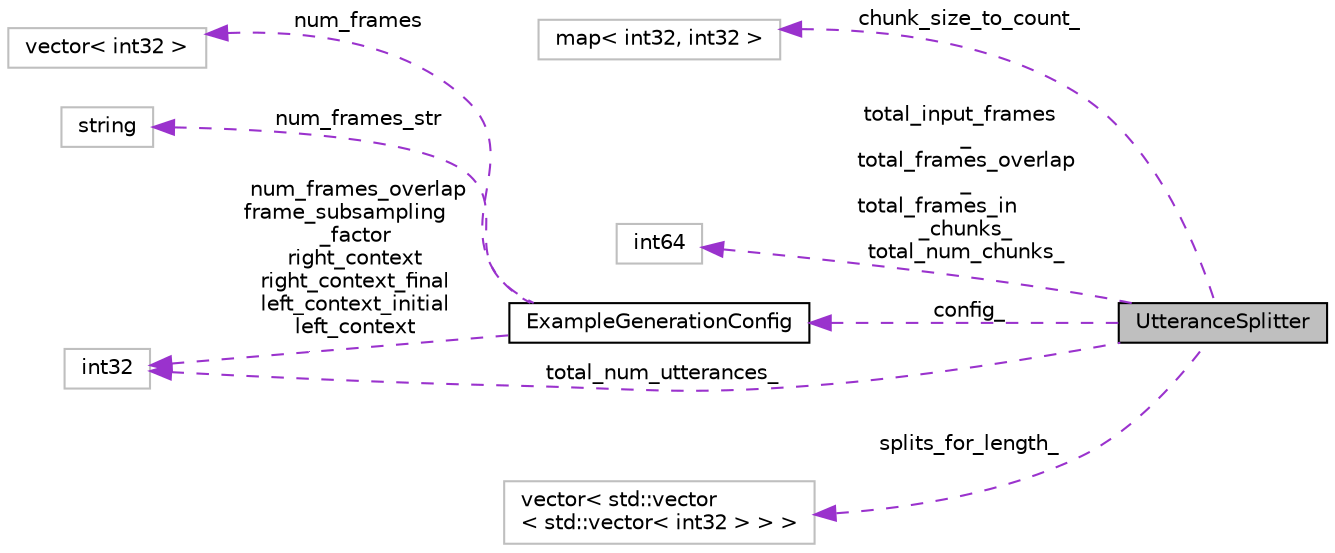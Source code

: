 digraph "UtteranceSplitter"
{
  edge [fontname="Helvetica",fontsize="10",labelfontname="Helvetica",labelfontsize="10"];
  node [fontname="Helvetica",fontsize="10",shape=record];
  rankdir="LR";
  Node1 [label="UtteranceSplitter",height=0.2,width=0.4,color="black", fillcolor="grey75", style="filled", fontcolor="black"];
  Node2 -> Node1 [dir="back",color="darkorchid3",fontsize="10",style="dashed",label=" chunk_size_to_count_" ,fontname="Helvetica"];
  Node2 [label="map\< int32, int32 \>",height=0.2,width=0.4,color="grey75", fillcolor="white", style="filled"];
  Node3 -> Node1 [dir="back",color="darkorchid3",fontsize="10",style="dashed",label=" total_input_frames\l_\ntotal_frames_overlap\l_\ntotal_frames_in\l_chunks_\ntotal_num_chunks_" ,fontname="Helvetica"];
  Node3 [label="int64",height=0.2,width=0.4,color="grey75", fillcolor="white", style="filled"];
  Node4 -> Node1 [dir="back",color="darkorchid3",fontsize="10",style="dashed",label=" config_" ,fontname="Helvetica"];
  Node4 [label="ExampleGenerationConfig",height=0.2,width=0.4,color="black", fillcolor="white", style="filled",URL="$structkaldi_1_1nnet3_1_1ExampleGenerationConfig.html"];
  Node5 -> Node4 [dir="back",color="darkorchid3",fontsize="10",style="dashed",label=" num_frames" ,fontname="Helvetica"];
  Node5 [label="vector\< int32 \>",height=0.2,width=0.4,color="grey75", fillcolor="white", style="filled"];
  Node6 -> Node4 [dir="back",color="darkorchid3",fontsize="10",style="dashed",label=" num_frames_str" ,fontname="Helvetica"];
  Node6 [label="string",height=0.2,width=0.4,color="grey75", fillcolor="white", style="filled"];
  Node7 -> Node4 [dir="back",color="darkorchid3",fontsize="10",style="dashed",label=" num_frames_overlap\nframe_subsampling\l_factor\nright_context\nright_context_final\nleft_context_initial\nleft_context" ,fontname="Helvetica"];
  Node7 [label="int32",height=0.2,width=0.4,color="grey75", fillcolor="white", style="filled"];
  Node8 -> Node1 [dir="back",color="darkorchid3",fontsize="10",style="dashed",label=" splits_for_length_" ,fontname="Helvetica"];
  Node8 [label="vector\< std::vector\l\< std::vector\< int32 \> \> \>",height=0.2,width=0.4,color="grey75", fillcolor="white", style="filled"];
  Node7 -> Node1 [dir="back",color="darkorchid3",fontsize="10",style="dashed",label=" total_num_utterances_" ,fontname="Helvetica"];
}
